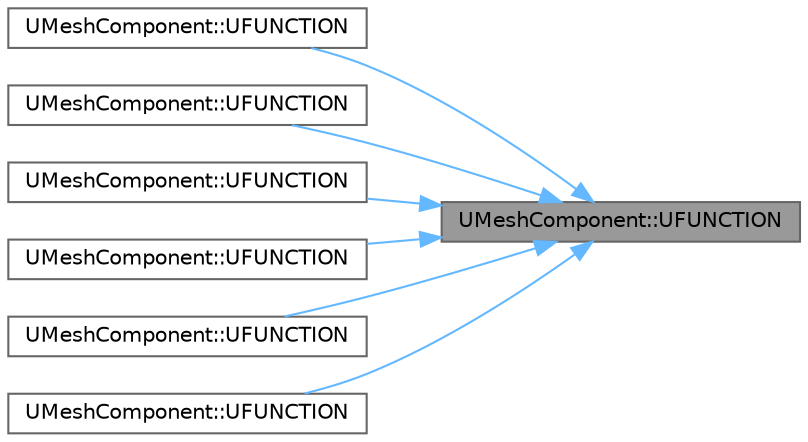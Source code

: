 digraph "UMeshComponent::UFUNCTION"
{
 // INTERACTIVE_SVG=YES
 // LATEX_PDF_SIZE
  bgcolor="transparent";
  edge [fontname=Helvetica,fontsize=10,labelfontname=Helvetica,labelfontsize=10];
  node [fontname=Helvetica,fontsize=10,shape=box,height=0.2,width=0.4];
  rankdir="RL";
  Node1 [id="Node000001",label="UMeshComponent::UFUNCTION",height=0.2,width=0.4,color="gray40", fillcolor="grey60", style="filled", fontcolor="black",tooltip="Per-Component material overrides."];
  Node1 -> Node2 [id="edge1_Node000001_Node000002",dir="back",color="steelblue1",style="solid",tooltip=" "];
  Node2 [id="Node000002",label="UMeshComponent::UFUNCTION",height=0.2,width=0.4,color="grey40", fillcolor="white", style="filled",URL="$d6/d74/classUMeshComponent.html#a9e068b67d6392ec0f16bf0bad2ac1041",tooltip="Get the overlay material used by this instance."];
  Node1 -> Node3 [id="edge2_Node000001_Node000003",dir="back",color="steelblue1",style="solid",tooltip=" "];
  Node3 [id="Node000003",label="UMeshComponent::UFUNCTION",height=0.2,width=0.4,color="grey40", fillcolor="white", style="filled",URL="$d6/d74/classUMeshComponent.html#a3f3955e179608fa39181cd28020838b9",tooltip="Set all occurrences of Vector Material Parameters with ParameterName in the set of materials of the S..."];
  Node1 -> Node4 [id="edge3_Node000001_Node000004",dir="back",color="steelblue1",style="solid",tooltip=" "];
  Node4 [id="Node000004",label="UMeshComponent::UFUNCTION",height=0.2,width=0.4,color="grey40", fillcolor="white", style="filled",URL="$d6/d74/classUMeshComponent.html#af47abc03b5c974560ca01cd8005cae7d",tooltip="Change the overlay material used by this instance."];
  Node1 -> Node5 [id="edge4_Node000001_Node000005",dir="back",color="steelblue1",style="solid",tooltip=" "];
  Node5 [id="Node000005",label="UMeshComponent::UFUNCTION",height=0.2,width=0.4,color="grey40", fillcolor="white", style="filled",URL="$d6/d74/classUMeshComponent.html#a0b5af6f62f8706fd524e6575e7ffaace",tooltip="Change the overlay material max draw distance used by this instance."];
  Node1 -> Node6 [id="edge5_Node000001_Node000006",dir="back",color="steelblue1",style="solid",tooltip=" "];
  Node6 [id="Node000006",label="UMeshComponent::UFUNCTION",height=0.2,width=0.4,color="grey40", fillcolor="white", style="filled",URL="$d6/d74/classUMeshComponent.html#a65471bbf1a543d530b16d5ee61565a29",tooltip="Set all occurrences of Vector Material Parameters with ParameterName in the set of materials of the S..."];
  Node1 -> Node7 [id="edge6_Node000001_Node000007",dir="back",color="steelblue1",style="solid",tooltip=" "];
  Node7 [id="Node000007",label="UMeshComponent::UFUNCTION",height=0.2,width=0.4,color="grey40", fillcolor="white", style="filled",URL="$d6/d74/classUMeshComponent.html#a447341645f48ccd666aba2a93933b8d9",tooltip="Tell the streaming system to start streaming in all LODs for the mesh."];
}
